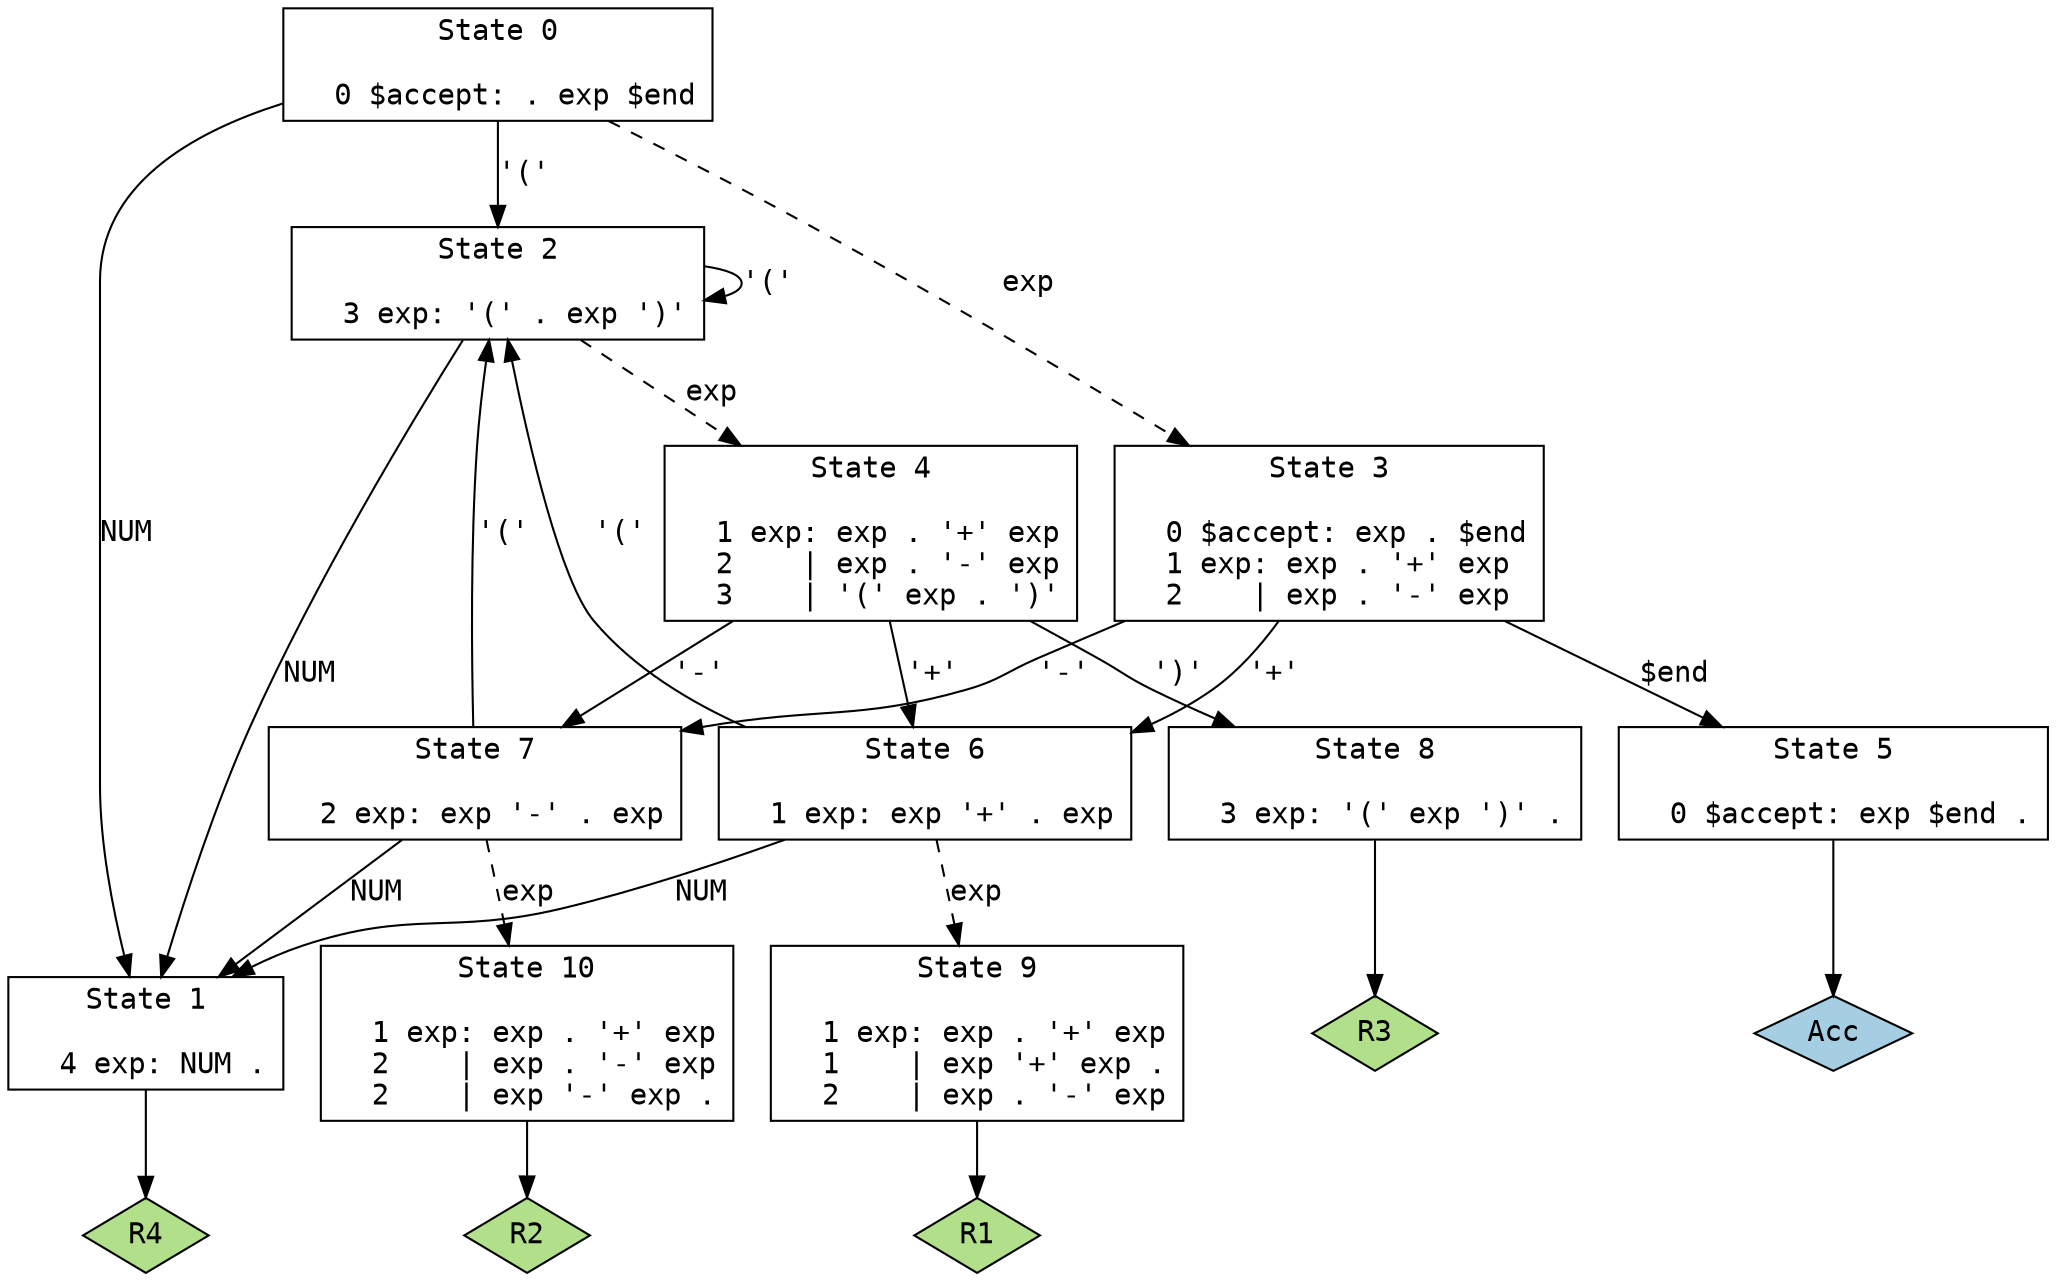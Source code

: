 // Generated by GNU Bison 3.0.4.
// Report bugs to <bug-bison@gnu.org>.
// Home page: <http://www.gnu.org/software/bison/>.

digraph "grammar.y"
{
  node [fontname = courier, shape = box, colorscheme = paired6]
  edge [fontname = courier]

  0 [label="State 0\n\l  0 $accept: . exp $end\l"]
  0 -> 1 [style=solid label="NUM"]
  0 -> 2 [style=solid label="'('"]
  0 -> 3 [style=dashed label="exp"]
  1 [label="State 1\n\l  4 exp: NUM .\l"]
  1 -> "1R4" [style=solid]
 "1R4" [label="R4", fillcolor=3, shape=diamond, style=filled]
  2 [label="State 2\n\l  3 exp: '(' . exp ')'\l"]
  2 -> 1 [style=solid label="NUM"]
  2 -> 2 [style=solid label="'('"]
  2 -> 4 [style=dashed label="exp"]
  3 [label="State 3\n\l  0 $accept: exp . $end\l  1 exp: exp . '+' exp\l  2    | exp . '-' exp\l"]
  3 -> 5 [style=solid label="$end"]
  3 -> 6 [style=solid label="'+'"]
  3 -> 7 [style=solid label="'-'"]
  4 [label="State 4\n\l  1 exp: exp . '+' exp\l  2    | exp . '-' exp\l  3    | '(' exp . ')'\l"]
  4 -> 6 [style=solid label="'+'"]
  4 -> 7 [style=solid label="'-'"]
  4 -> 8 [style=solid label="')'"]
  5 [label="State 5\n\l  0 $accept: exp $end .\l"]
  5 -> "5R0" [style=solid]
 "5R0" [label="Acc", fillcolor=1, shape=diamond, style=filled]
  6 [label="State 6\n\l  1 exp: exp '+' . exp\l"]
  6 -> 1 [style=solid label="NUM"]
  6 -> 2 [style=solid label="'('"]
  6 -> 9 [style=dashed label="exp"]
  7 [label="State 7\n\l  2 exp: exp '-' . exp\l"]
  7 -> 1 [style=solid label="NUM"]
  7 -> 2 [style=solid label="'('"]
  7 -> 10 [style=dashed label="exp"]
  8 [label="State 8\n\l  3 exp: '(' exp ')' .\l"]
  8 -> "8R3" [style=solid]
 "8R3" [label="R3", fillcolor=3, shape=diamond, style=filled]
  9 [label="State 9\n\l  1 exp: exp . '+' exp\l  1    | exp '+' exp .\l  2    | exp . '-' exp\l"]
  9 -> "9R1" [style=solid]
 "9R1" [label="R1", fillcolor=3, shape=diamond, style=filled]
  10 [label="State 10\n\l  1 exp: exp . '+' exp\l  2    | exp . '-' exp\l  2    | exp '-' exp .\l"]
  10 -> "10R2" [style=solid]
 "10R2" [label="R2", fillcolor=3, shape=diamond, style=filled]
}
